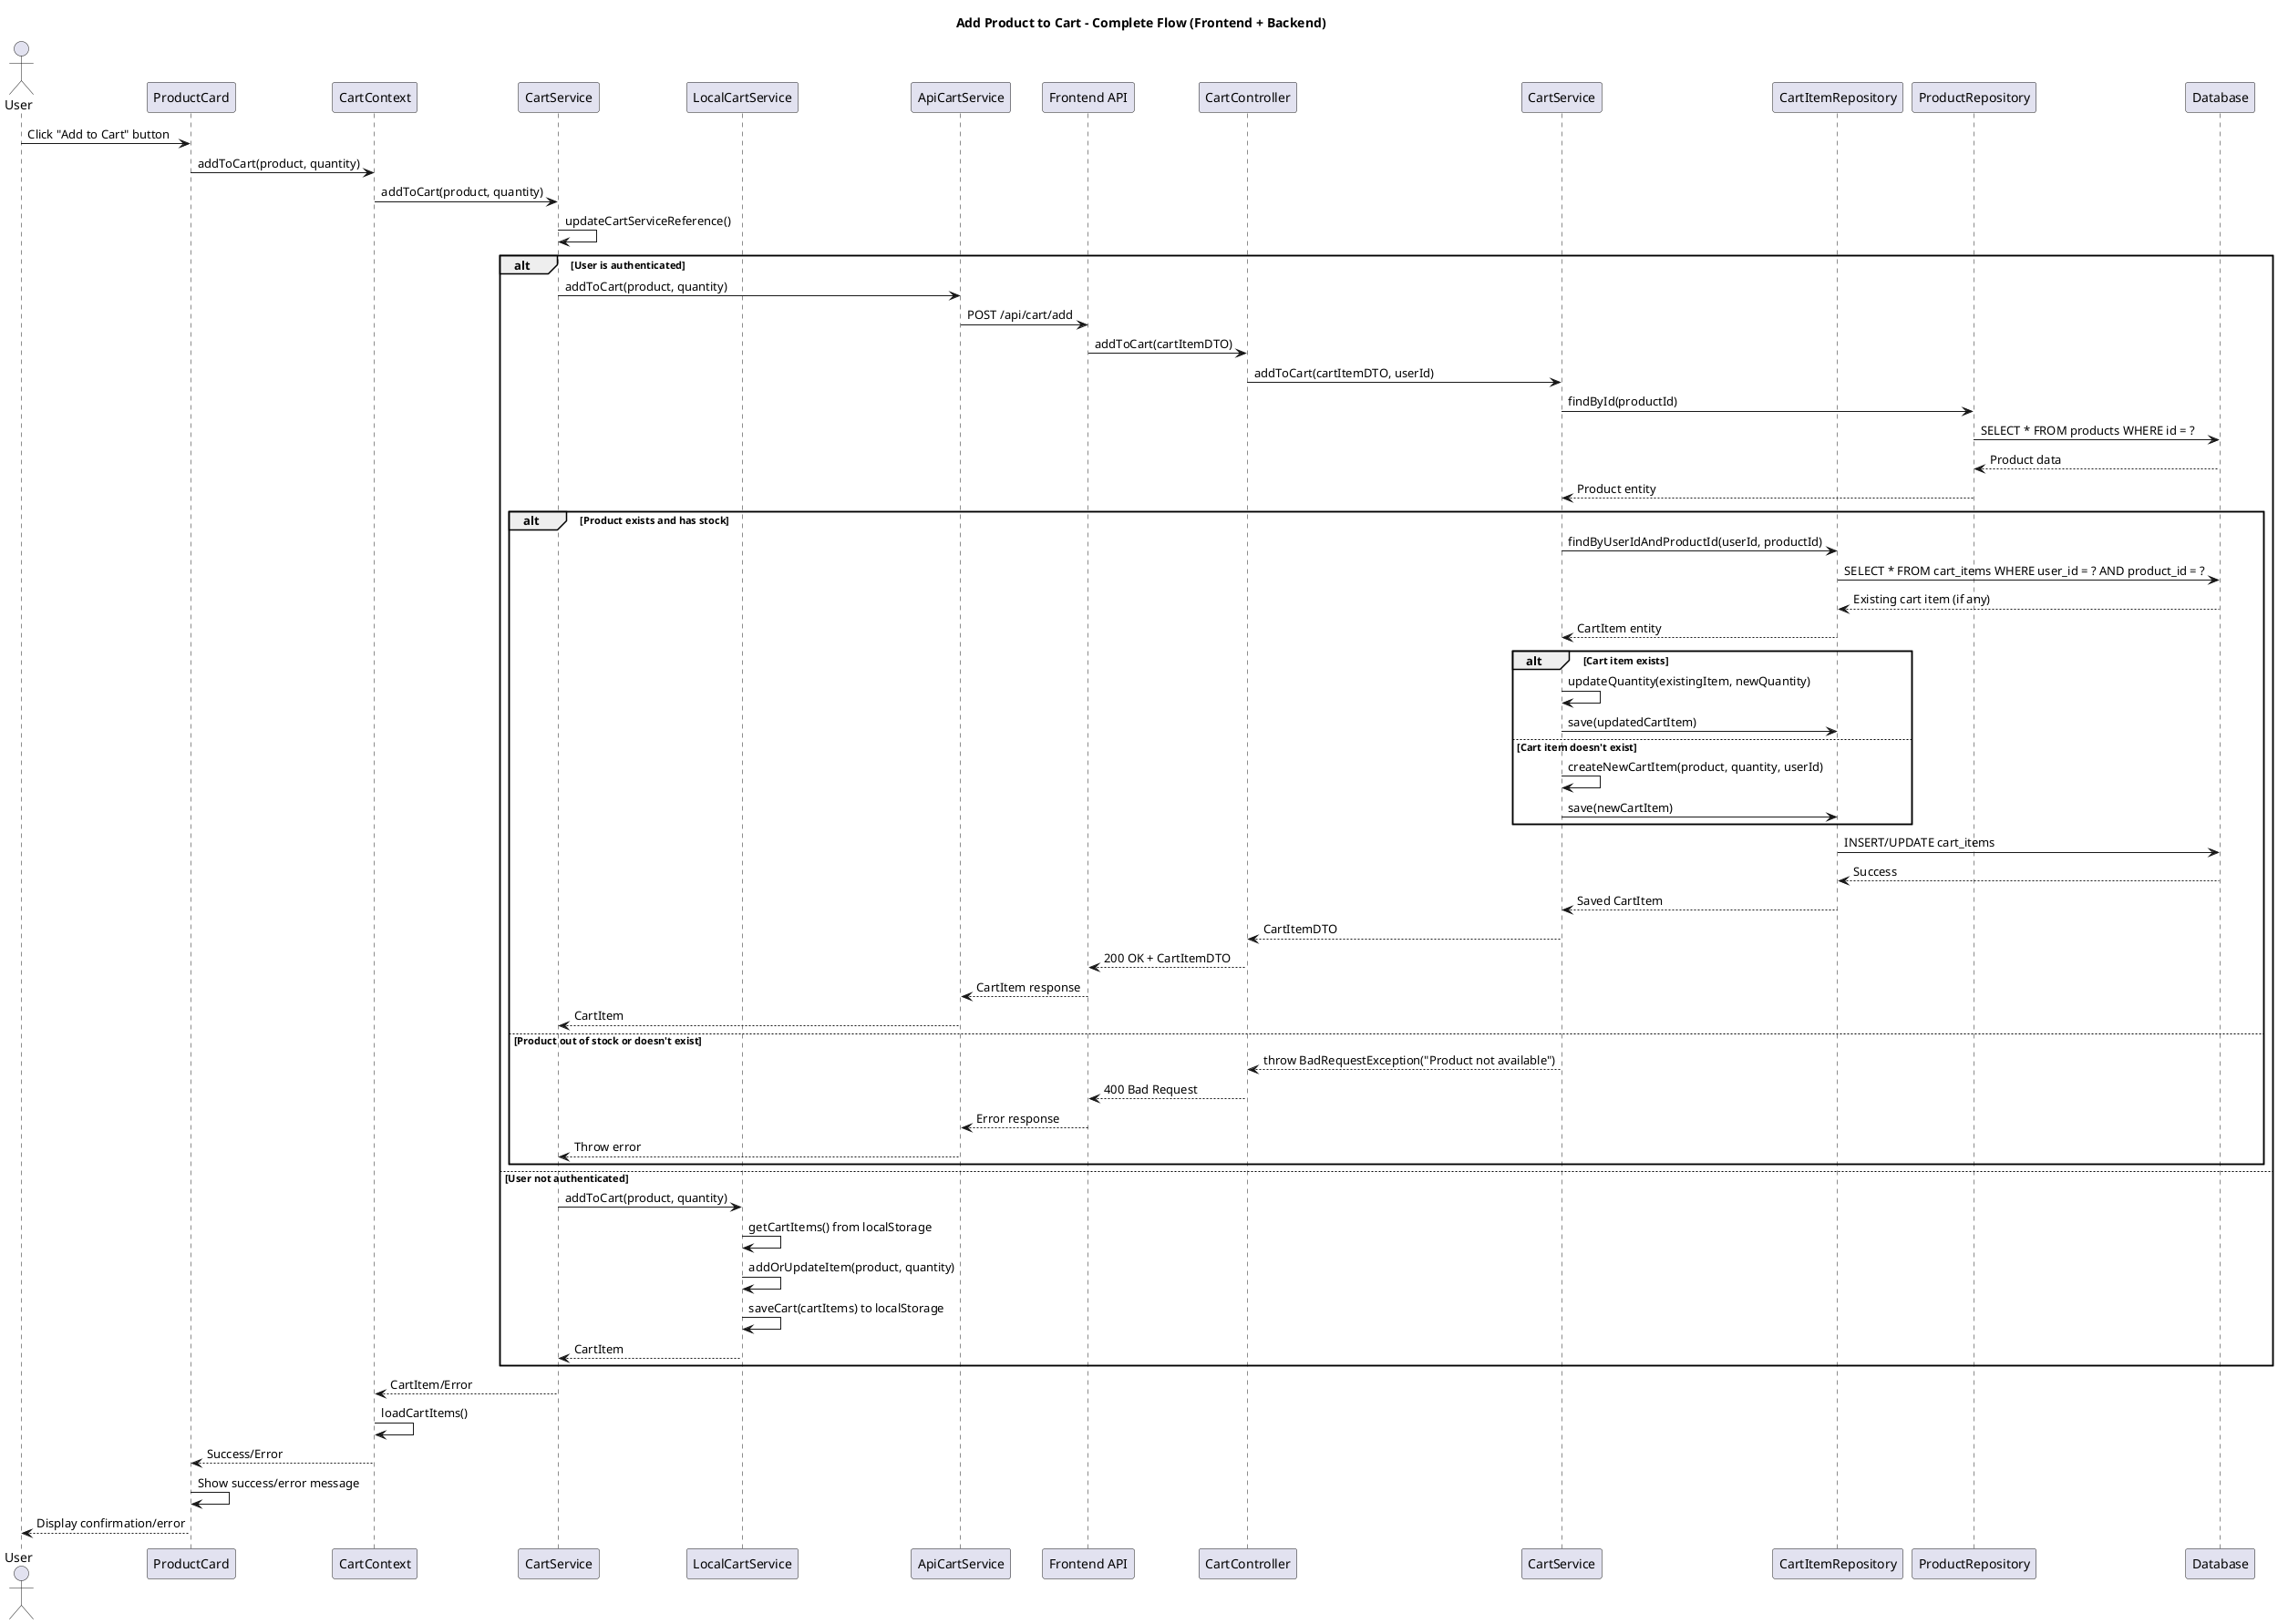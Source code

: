 @startuml Add_Product_to_Cart_Full
title Add Product to Cart - Complete Flow (Frontend + Backend)

actor User
participant ProductCard
participant CartContext
participant CartService
participant LocalCartService
participant ApiCartService
participant "Frontend API" as FrontendAPI
participant CartController
participant CartService as BackendCartService
participant CartItemRepository
participant ProductRepository
participant Database

User -> ProductCard: Click "Add to Cart" button
ProductCard -> CartContext: addToCart(product, quantity)
CartContext -> CartService: addToCart(product, quantity)
CartService -> CartService: updateCartServiceReference()

alt User is authenticated
    CartService -> ApiCartService: addToCart(product, quantity)
    ApiCartService -> FrontendAPI: POST /api/cart/add
    FrontendAPI -> CartController: addToCart(cartItemDTO)
    
    CartController -> BackendCartService: addToCart(cartItemDTO, userId)
    BackendCartService -> ProductRepository: findById(productId)
    ProductRepository -> Database: SELECT * FROM products WHERE id = ?
    Database --> ProductRepository: Product data
    ProductRepository --> BackendCartService: Product entity
    
    alt Product exists and has stock
        BackendCartService -> CartItemRepository: findByUserIdAndProductId(userId, productId)
        CartItemRepository -> Database: SELECT * FROM cart_items WHERE user_id = ? AND product_id = ?
        Database --> CartItemRepository: Existing cart item (if any)
        CartItemRepository --> BackendCartService: CartItem entity
        
        alt Cart item exists
            BackendCartService -> BackendCartService: updateQuantity(existingItem, newQuantity)
            BackendCartService -> CartItemRepository: save(updatedCartItem)
        else Cart item doesn't exist
            BackendCartService -> BackendCartService: createNewCartItem(product, quantity, userId)
            BackendCartService -> CartItemRepository: save(newCartItem)
        end
        
        CartItemRepository -> Database: INSERT/UPDATE cart_items
        Database --> CartItemRepository: Success
        CartItemRepository --> BackendCartService: Saved CartItem
        BackendCartService --> CartController: CartItemDTO
        CartController --> FrontendAPI: 200 OK + CartItemDTO
        FrontendAPI --> ApiCartService: CartItem response
        ApiCartService --> CartService: CartItem
    else Product out of stock or doesn't exist
        BackendCartService --> CartController: throw BadRequestException("Product not available")
        CartController --> FrontendAPI: 400 Bad Request
        FrontendAPI --> ApiCartService: Error response
        ApiCartService --> CartService: Throw error
    end
    
else User not authenticated
    CartService -> LocalCartService: addToCart(product, quantity)
    LocalCartService -> LocalCartService: getCartItems() from localStorage
    LocalCartService -> LocalCartService: addOrUpdateItem(product, quantity)
    LocalCartService -> LocalCartService: saveCart(cartItems) to localStorage
    LocalCartService --> CartService: CartItem
end

CartService --> CartContext: CartItem/Error
CartContext -> CartContext: loadCartItems()
CartContext --> ProductCard: Success/Error
ProductCard -> ProductCard: Show success/error message
ProductCard --> User: Display confirmation/error

@enduml

->

@startuml Add_Product_to_Cart_Full
title Add Product to Cart - Complete Flow (Frontend + Backend)

actor User
participant ProductCard
participant CartContext
participant CartService
participant LocalCartService
participant ApiCartService
participant "Frontend API" as FrontendAPI
participant CartController
participant CartService as BackendCartService
participant CartItemRepository
participant ProductRepository
participant Database

User -> ProductCard: Click "Add to Cart" button
ProductCard -> CartContext: addToCart(product, quantity)
CartContext -> CartService: addToCart(product, quantity)
CartService -> CartService: updateCartServiceReference()

alt User is authenticated
    CartService -> ApiCartService: addToCart(product, quantity)
    ApiCartService -> FrontendAPI: POST /api/cart/add
    FrontendAPI -> CartController: addToCart(cartItemDTO)
    
    CartController -> BackendCartService: addToCart(cartItemDTO, userId)
    BackendCartService -> ProductRepository: findById(productId)
    ProductRepository -> Database: SELECT * FROM products WHERE id = ?
    Database --> ProductRepository: Product data
    ProductRepository --> BackendCartService: Product entity
    
    alt Product exists and has stock
        BackendCartService -> CartItemRepository: findByUserIdAndProductId(userId, productId)
        CartItemRepository -> Database: SELECT * FROM cart_items WHERE user_id = ? AND product_id = ?
        Database --> CartItemRepository: Existing cart item (if any)
        CartItemRepository --> BackendCartService: CartItem entity
        
        alt Cart item exists
            BackendCartService -> BackendCartService: updateQuantity(existingItem, newQuantity)
            BackendCartService -> CartItemRepository: save(updatedCartItem)
        else Cart item doesn't exist
            BackendCartService -> BackendCartService: createNewCartItem(product, quantity, userId)
            BackendCartService -> CartItemRepository: save(newCartItem)
        end
        
        CartItemRepository -> Database: INSERT/UPDATE cart_items
        Database --> CartItemRepository: Success
        CartItemRepository --> BackendCartService: Saved CartItem
        BackendCartService --> CartController: CartItemDTO
        CartController --> FrontendAPI: 200 OK + CartItemDTO
        FrontendAPI --> ApiCartService: CartItem response
        ApiCartService --> CartService: CartItem
    else Product out of stock or doesn't exist
        BackendCartService --> CartController: throw BadRequestException("Product not available")
        CartController --> FrontendAPI: 400 Bad Request
        FrontendAPI --> ApiCartService: Error response
        ApiCartService --> CartService: Throw error
    end
    
else User not authenticated
    CartService -> LocalCartService: addToCart(product, quantity)
    LocalCartService -> LocalCartService: getCartItems() from localStorage
    LocalCartService -> LocalCartService: addOrUpdateItem(product, quantity)
    LocalCartService -> LocalCartService: saveCart(cartItems) to localStorage
    LocalCartService --> CartService: CartItem
end

CartService --> CartContext: CartItem/Error
CartContext -> CartContext: loadCartItems()
CartContext --> ProductCard: Success/Error
ProductCard -> ProductCard: Show success/error message
ProductCard --> User: Display confirmation/error

@enduml

@startuml Update_Cart_Item_Full
title Update Cart Item - Complete Flow (Frontend + Backend)

actor User
participant CartPage
participant CartContext
participant CartService
participant LocalCartService
participant ApiCartService
participant "Frontend API" as FrontendAPI
participant CartController
participant CartService as BackendCartService
participant CartItemRepository
participant ProductRepository
participant Database

User -> CartPage: Change quantity in cart
CartPage -> CartContext: updateCartItem(product, newQuantity)
CartContext -> CartService: updateCartItem(product, newQuantity)
CartService -> CartService: updateCartServiceReference()

alt User is authenticated
    CartService -> ApiCartService: updateCartItem(product, newQuantity)
    ApiCartService -> FrontendAPI: PUT /api/cart/update
    FrontendAPI -> CartController: updateCartItem(cartItemDTO)
    
    CartController -> BackendCartService: updateCartItem(cartItemDTO, userId)
    BackendCartService -> CartItemRepository: findByUserIdAndProductId(userId, productId)
    CartItemRepository -> Database: SELECT * FROM cart_items WHERE user_id = ? AND product_id = ?
    Database --> CartItemRepository: CartItem entity
    CartItemRepository --> BackendCartService: CartItem
    
    alt CartItem exists
        BackendCartService -> ProductRepository: findById(productId)
        ProductRepository -> Database: SELECT * FROM products WHERE id = ?
        Database --> ProductRepository: Product data
        ProductRepository --> BackendCartService: Product entity
        
        alt Sufficient stock available
            BackendCartService -> BackendCartService: validateQuantity(newQuantity, product.quantity)
            BackendCartService -> CartItemRepository: save(updatedCartItem)
            CartItemRepository -> Database: UPDATE cart_items SET quantity = ? WHERE id = ?
            Database --> CartItemRepository: Success
            CartItemRepository --> BackendCartService: Updated CartItem
            BackendCartService --> CartController: CartItemDTO
            CartController --> FrontendAPI: 200 OK + CartItemDTO
            FrontendAPI --> ApiCartService: Updated CartItem
            ApiCartService --> CartService: Updated CartItem
        else Insufficient stock
            BackendCartService --> CartController: throw BadRequestException("Not enough stock available")
            CartController --> FrontendAPI: 400 Bad Request + error message
            FrontendAPI --> ApiCartService: Error: Not enough stock
            ApiCartService --> CartService: Throw error with message
        end
    else CartItem not found
        BackendCartService --> CartController: throw NotFoundException("Cart item not found")
        CartController --> FrontendAPI: 404 Not Found
        FrontendAPI --> ApiCartService: Error response
        ApiCartService --> CartService: Throw error
    end
    
else User not authenticated
    CartService -> LocalCartService: updateCartItem(product, newQuantity)
    LocalCartService -> LocalCartService: getCartItems() from localStorage
    LocalCartService -> LocalCartService: findCartItem(product.productID)
    LocalCartService -> LocalCartService: updateItemQuantity(item, newQuantity)
    LocalCartService -> LocalCartService: saveCart(updatedItems) to localStorage
    LocalCartService --> CartService: Updated CartItem
end

alt Error occurred
    CartService --> CartContext: Throw error
    CartContext -> CartContext: loadCartItems() to refresh
    CartContext --> CartPage: Error message
    CartPage --> User: Show error notification
else Success
    CartService --> CartContext: Updated CartItem
    CartContext -> CartContext: loadCartItems()
    CartContext --> CartPage: Success
    CartPage --> User: Update cart display
end

@enduml

@startuml View_Product_Details_Full
title View Product Details - Complete Flow (Frontend + Backend)

actor User
participant ProductDetailPage
participant ProductService
participant "Frontend API" as FrontendAPI
participant ProductController
participant ProductService as BackendProductService
participant ProductRepository
participant BookRepository
participant CDRepository
participant DVDRepository
participant Database
participant CartContext
participant CartService

User -> ProductDetailPage: Navigate to /products/:id
ProductDetailPage -> ProductService: getProductById(id)

alt Backend available
    ProductService -> FrontendAPI: GET /api/products/:id
    FrontendAPI -> ProductController: getProductById(id)
    ProductController -> BackendProductService: getProductById(id)
    
    BackendProductService -> ProductRepository: findById(id)
    ProductRepository -> Database: SELECT * FROM products WHERE product_id = ?
    Database --> ProductRepository: Product base data
    ProductRepository --> BackendProductService: Product entity
    
    alt Product found
        BackendProductService -> BackendProductService: determineProductType(product.category)
        
        alt Product is Book
            BackendProductService -> BookRepository: findById(id)
            BookRepository -> Database: SELECT * FROM books WHERE product_id = ?
            Database --> BookRepository: Book details
            BookRepository --> BackendProductService: Book entity
            BackendProductService -> BackendProductService: mapToBookDTO(book)
        else Product is CD
            BackendProductService -> CDRepository: findById(id)
            CDRepository -> Database: SELECT * FROM cds WHERE product_id = ?
            Database --> CDRepository: CD details
            CDRepository --> BackendProductService: CD entity
            BackendProductService -> BackendProductService: mapToCdDTO(cd)
        else Product is DVD
            BackendProductService -> DVDRepository: findById(id)
            DVDRepository -> Database: SELECT * FROM dvds WHERE product_id = ?
            Database --> DVDRepository: DVD details
            DVDRepository --> BackendProductService: DVD entity
            BackendProductService -> BackendProductService: mapToDvdDTO(dvd)
        end
        
        BackendProductService --> ProductController: ProductDTO with specific details
        ProductController --> FrontendAPI: 200 OK + ProductDTO
        FrontendAPI --> ProductService: Product data
        ProductService --> ProductDetailPage: Product details
    else Product not found
        BackendProductService --> ProductController: throw ResourceNotFoundException("Product not found")
        ProductController --> FrontendAPI: 404 Not Found
        FrontendAPI --> ProductService: Error response
        ProductService --> ProductDetailPage: Error
    end
    
else Backend error
    ProductService -> ProductService: getMockProducts()
    ProductService -> ProductService: Find product in mock data
    ProductService --> ProductDetailPage: Mock product data
end

ProductDetailPage -> ProductService: getMockProducts() for related products
ProductService --> ProductDetailPage: Related products list

ProductDetailPage -> ProductDetailPage: renderCategorySpecificInfo()
ProductDetailPage --> User: Display product details page

note over User, CartService: Add to Cart from Product Detail

User -> ProductDetailPage: Select quantity and click "Add to Cart"
ProductDetailPage -> CartContext: addToCart(product, quantity)
note right of CartContext: Same flow as Add Product to Cart diagram
CartContext --> ProductDetailPage: Success/Error response

alt Success
    ProductDetailPage -> ProductDetailPage: setCartMessage("Product added successfully!")
    ProductDetailPage -> ProductDetailPage: setQuantity(1) // Reset quantity
    ProductDetailPage --> User: Show success message
else Error
    ProductDetailPage -> ProductDetailPage: setCartMessage("Failed to add: " + error)
    ProductDetailPage -> ProductDetailPage: loadProductDetails() // Refresh product data
    ProductDetailPage --> User: Show error message
end

@enduml

@startuml Search_Product_Full
title Search Product - Complete Flow (Frontend + Backend)

actor User
participant ProductsPage
participant Header
participant ProductService
participant "Frontend API" as FrontendAPI
participant ProductController
participant ProductService as BackendProductService
participant ProductRepository
participant BookRepository
participant CDRepository
participant DVDRepository
participant Database

alt Search from Header
    User -> Header: Enter search query and submit
    Header -> Header: handleSearch(e)
    Header -> Header: navigate("/products?search=" + query)
else Search from Products Page
    User -> ProductsPage: Enter search in filter section
    ProductsPage -> ProductsPage: handleFilterChange("search", value)
end

ProductsPage -> ProductsPage: useEffect triggered by filter change
ProductsPage -> ProductsPage: loadProducts(page)
ProductsPage -> ProductService: fetchProducts(filters, page, pageSize)

ProductService -> ProductService: Build URLSearchParams from filters
note right of ProductService: Include keyword, category, minPrice, maxPrice, sortBy, page, size

ProductService -> FrontendAPI: GET /api/products?keyword=query&category=book&minPrice=100000&maxPrice=500000&sortBy=price_asc&page=0&size=12

FrontendAPI -> ProductController: getFilteredProducts(keyword, category, minPrice, maxPrice, sortBy, pageable)
ProductController -> BackendProductService: getFilteredProducts(keyword, category, minPrice, maxPrice, sortBy, page, size)

BackendProductService -> BackendProductService: createPageable(page, size, sortBy)
BackendProductService -> BackendProductService: parseCategory(category)
BackendProductService -> BackendProductService: buildSortCriteria(sortBy)

BackendProductService -> ProductRepository: searchProducts(keyword, categoryEnum, minPrice, maxPrice, pageable)
ProductRepository -> Database: Complex SQL Query with filters
note right of Database: SELECT p.* FROM products p\nWHERE (:keyword IS NULL OR LOWER(p.title) LIKE LOWER(CONCAT('%', :keyword, '%')))\nAND (:category IS NULL OR p.category = :category)\nAND (:minPrice IS NULL OR p.price >= :minPrice)\nAND (:maxPrice IS NULL OR p.price <= :maxPrice)\nORDER BY [sortBy criteria]\nLIMIT :size OFFSET :offset

Database --> ProductRepository: Page<Product> with filtered results
ProductRepository --> BackendProductService: Page<Product>

BackendProductService -> BackendProductService: convertToProductDTOs(productPage)

loop For each product in page
    BackendProductService -> BackendProductService: determineProductStrategy(product.category)
    
    alt Product is Book
        BackendProductService -> BackendProductService: bookStrategy.getProductById(product.id)
        BackendProductService -> BookRepository: findById(product.id)
        BookRepository -> Database: SELECT * FROM books WHERE product_id = ?
        Database --> BookRepository: Book details
        BookRepository --> BackendProductService: BookDTO
    else Product is CD
        BackendProductService -> BackendProductService: cdStrategy.getProductById(product.id)
        BackendProductService -> CDRepository: findById(product.id)
        CDRepository -> Database: SELECT * FROM cds WHERE product_id = ?
        Database --> CDRepository: CD details
        CDRepository --> BackendProductService: CdDTO
    else Product is DVD
        BackendProductService -> BackendProductService: dvdStrategy.getProductById(product.id)
        BackendProductService -> DVDRepository: findById(product.id)
        DVDRepository -> Database: SELECT * FROM dvds WHERE product_id = ?
        Database --> DVDRepository: DVD details
        DVDRepository --> BackendProductService: DvdDTO
    end
end

BackendProductService -> BackendProductService: createPagedResponse(productDTOs, page, size, totalElements)
BackendProductService --> ProductController: PagedResponse<ProductDTO>
ProductController --> FrontendAPI: 200 OK + PagedResponse

alt Backend success
    FrontendAPI --> ProductService: PagedResponse with filtered products
    ProductService --> ProductsPage: { content: products[], totalPages, totalElements }
    ProductsPage -> ProductsPage: setProducts(response.content)
    ProductsPage -> ProductsPage: setTotalPages(response.totalPages)
    ProductsPage --> User: Display filtered products with pagination
else Backend error
    FrontendAPI --> ProductService: Error response
    ProductService --> ProductsPage: Throw error
    ProductsPage -> ProductsPage: setError(error.message)
    ProductsPage -> ProductsPage: setProducts([])
    ProductsPage --> User: Display error message
end

note over User, Database: URL and State Management
ProductsPage -> ProductsPage: updateURL(filters, page)
ProductsPage -> ProductsPage: setSearchParams(urlParams)
note right of ProductsPage: URL reflects current search state\nfor bookmarking and sharing

@enduml